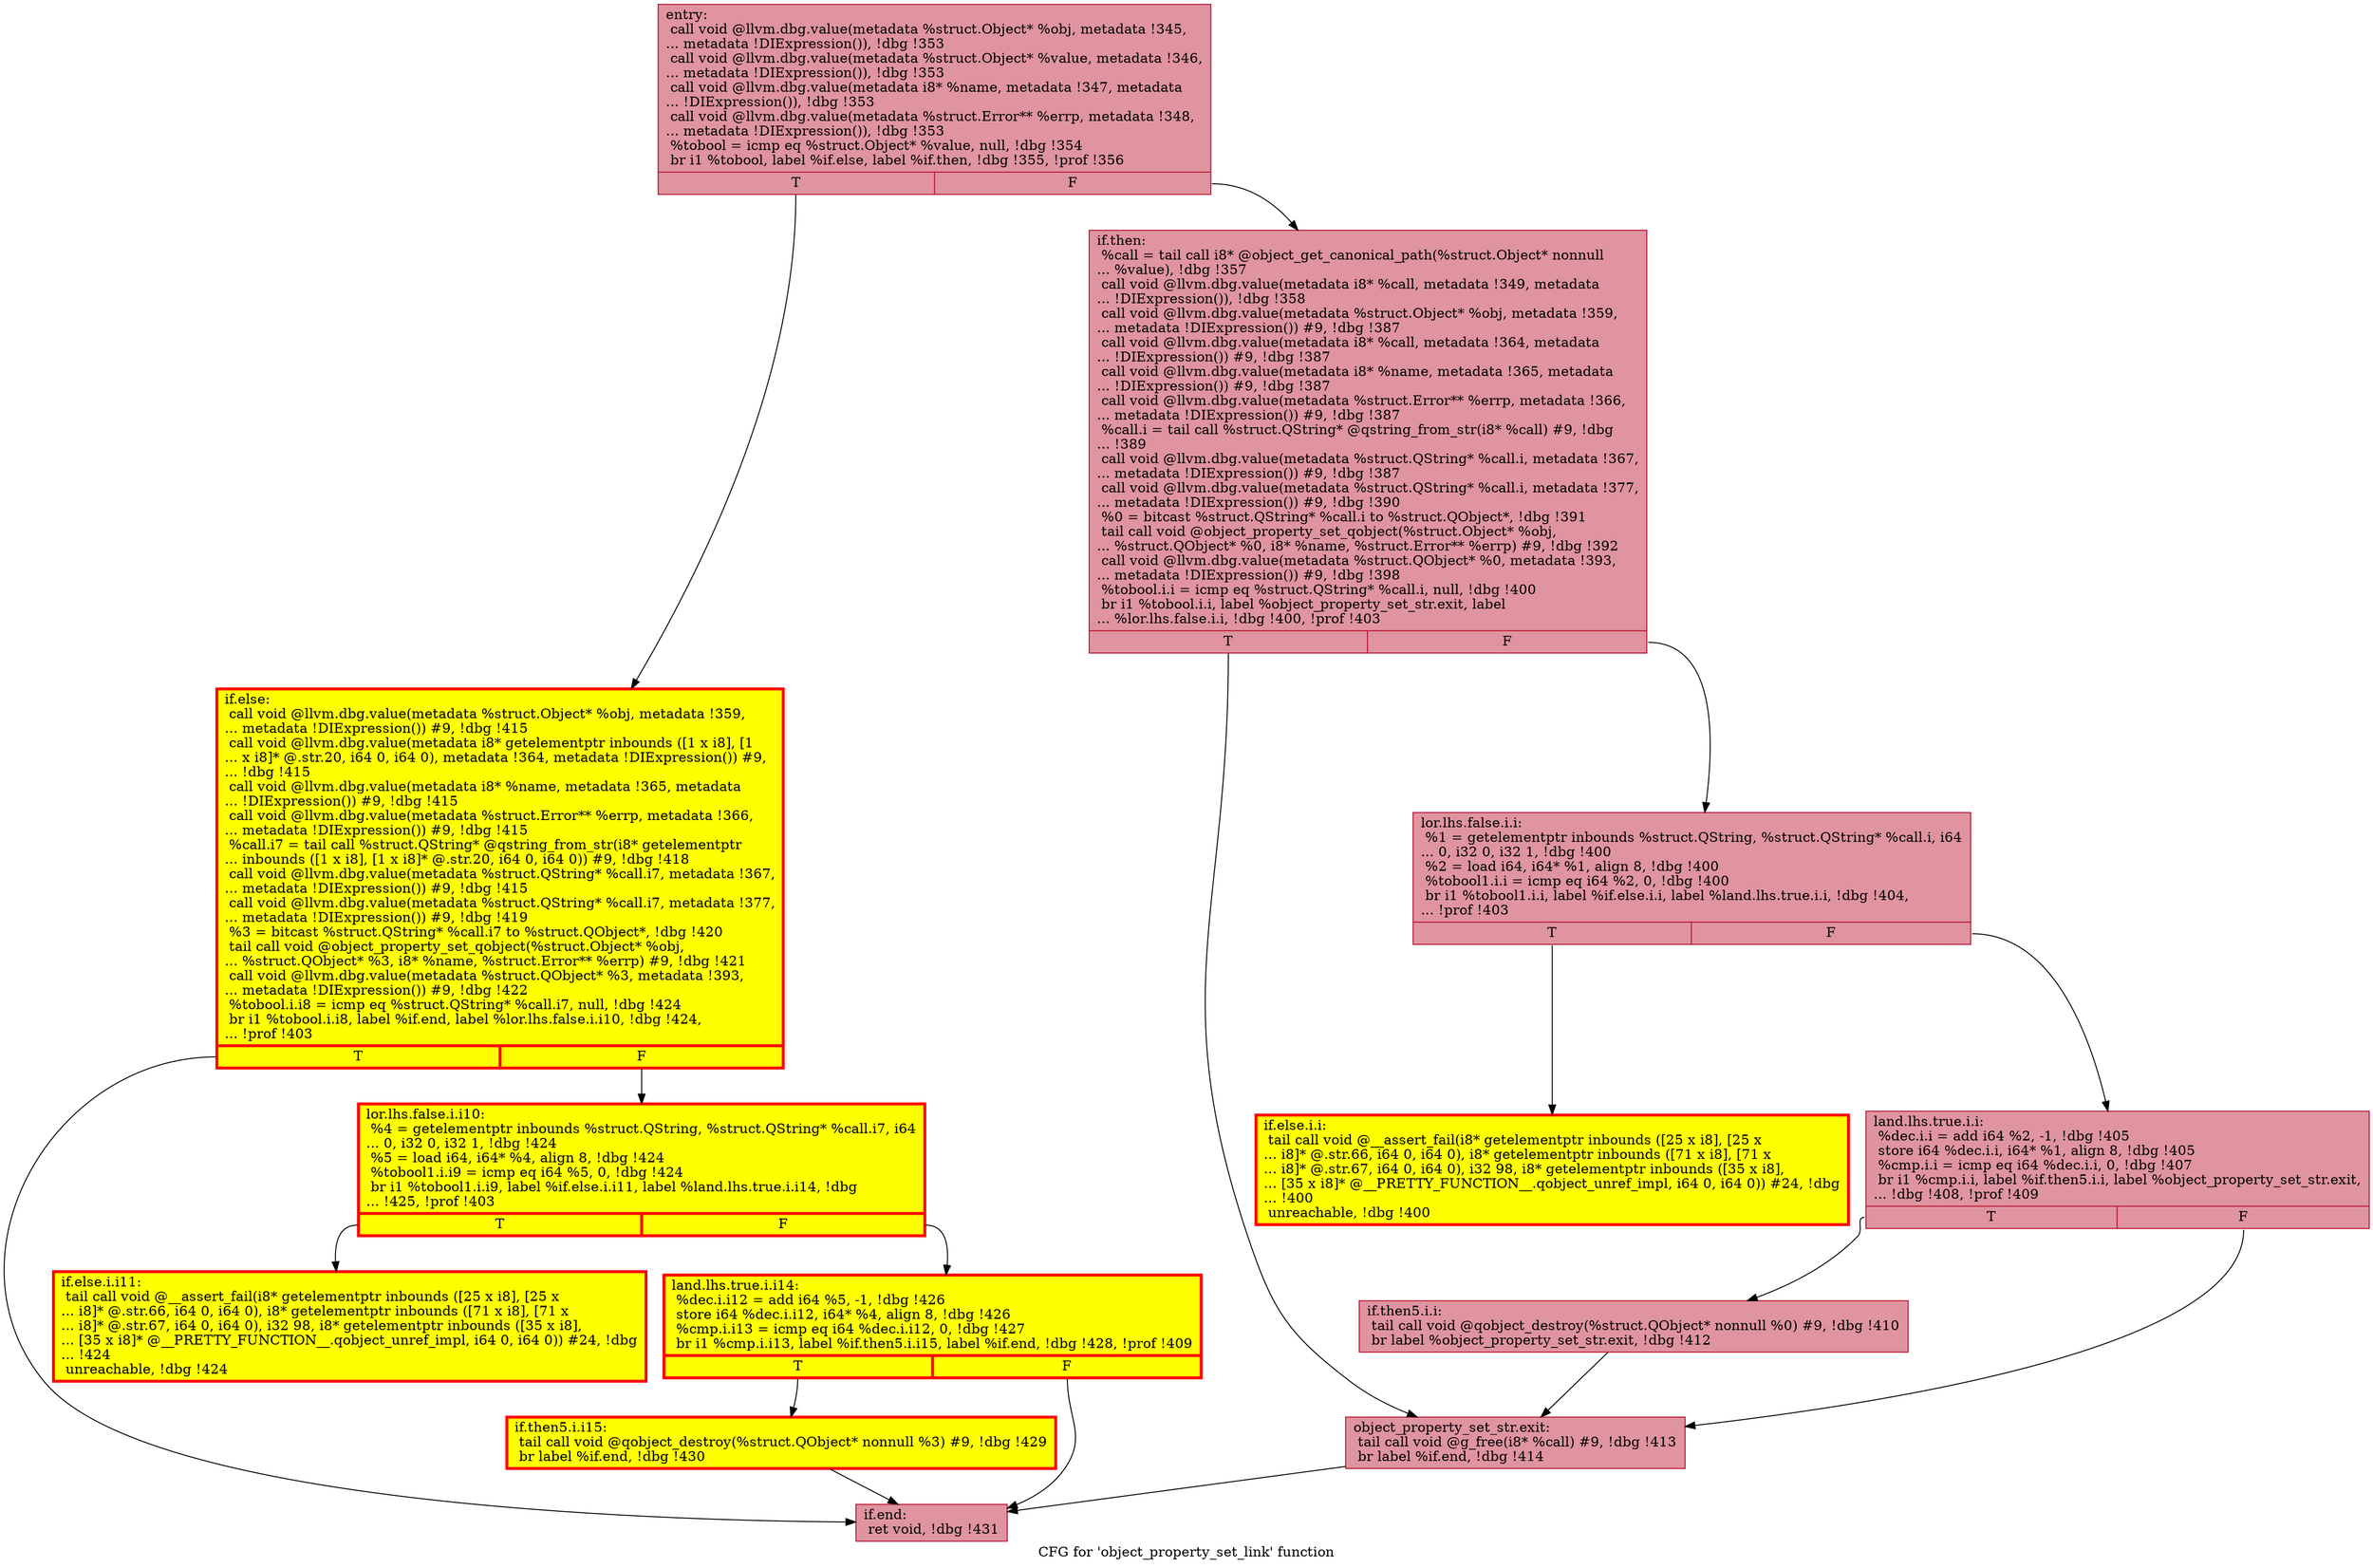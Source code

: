 digraph "CFG for 'object_property_set_link' function" {
	label="CFG for 'object_property_set_link' function";

	Node0x55ee22628280 [shape=record,color="#b70d28ff", style=filled, fillcolor="#b70d2870",label="{entry:\l  call void @llvm.dbg.value(metadata %struct.Object* %obj, metadata !345,\l... metadata !DIExpression()), !dbg !353\l  call void @llvm.dbg.value(metadata %struct.Object* %value, metadata !346,\l... metadata !DIExpression()), !dbg !353\l  call void @llvm.dbg.value(metadata i8* %name, metadata !347, metadata\l... !DIExpression()), !dbg !353\l  call void @llvm.dbg.value(metadata %struct.Error** %errp, metadata !348,\l... metadata !DIExpression()), !dbg !353\l  %tobool = icmp eq %struct.Object* %value, null, !dbg !354\l  br i1 %tobool, label %if.else, label %if.then, !dbg !355, !prof !356\l|{<s0>T|<s1>F}}"];
	Node0x55ee22628280:s0 -> Node0x55ee226342a0;
	Node0x55ee22628280:s1 -> Node0x55ee22634200;
	Node0x55ee22634200 [shape=record,color="#b70d28ff", style=filled, fillcolor="#b70d2870",label="{if.then:                                          \l  %call = tail call i8* @object_get_canonical_path(%struct.Object* nonnull\l... %value), !dbg !357\l  call void @llvm.dbg.value(metadata i8* %call, metadata !349, metadata\l... !DIExpression()), !dbg !358\l  call void @llvm.dbg.value(metadata %struct.Object* %obj, metadata !359,\l... metadata !DIExpression()) #9, !dbg !387\l  call void @llvm.dbg.value(metadata i8* %call, metadata !364, metadata\l... !DIExpression()) #9, !dbg !387\l  call void @llvm.dbg.value(metadata i8* %name, metadata !365, metadata\l... !DIExpression()) #9, !dbg !387\l  call void @llvm.dbg.value(metadata %struct.Error** %errp, metadata !366,\l... metadata !DIExpression()) #9, !dbg !387\l  %call.i = tail call %struct.QString* @qstring_from_str(i8* %call) #9, !dbg\l... !389\l  call void @llvm.dbg.value(metadata %struct.QString* %call.i, metadata !367,\l... metadata !DIExpression()) #9, !dbg !387\l  call void @llvm.dbg.value(metadata %struct.QString* %call.i, metadata !377,\l... metadata !DIExpression()) #9, !dbg !390\l  %0 = bitcast %struct.QString* %call.i to %struct.QObject*, !dbg !391\l  tail call void @object_property_set_qobject(%struct.Object* %obj,\l... %struct.QObject* %0, i8* %name, %struct.Error** %errp) #9, !dbg !392\l  call void @llvm.dbg.value(metadata %struct.QObject* %0, metadata !393,\l... metadata !DIExpression()) #9, !dbg !398\l  %tobool.i.i = icmp eq %struct.QString* %call.i, null, !dbg !400\l  br i1 %tobool.i.i, label %object_property_set_str.exit, label\l... %lor.lhs.false.i.i, !dbg !400, !prof !403\l|{<s0>T|<s1>F}}"];
	Node0x55ee22634200:s0 -> Node0x55ee22a323d0;
	Node0x55ee22634200:s1 -> Node0x55ee22a310d0;
	Node0x55ee22a310d0 [shape=record,color="#b70d28ff", style=filled, fillcolor="#b70d2870",label="{lor.lhs.false.i.i:                                \l  %1 = getelementptr inbounds %struct.QString, %struct.QString* %call.i, i64\l... 0, i32 0, i32 1, !dbg !400\l  %2 = load i64, i64* %1, align 8, !dbg !400\l  %tobool1.i.i = icmp eq i64 %2, 0, !dbg !400\l  br i1 %tobool1.i.i, label %if.else.i.i, label %land.lhs.true.i.i, !dbg !404,\l... !prof !403\l|{<s0>T|<s1>F}}"];
	Node0x55ee22a310d0:s0 -> Node0x55ee227f1e10;
	Node0x55ee22a310d0:s1 -> Node0x55ee227d23b0;
	Node0x55ee227f1e10 [shape=record,penwidth=3.0, style="filled", color="red", fillcolor="yellow",label="{if.else.i.i:                                      \l  tail call void @__assert_fail(i8* getelementptr inbounds ([25 x i8], [25 x\l... i8]* @.str.66, i64 0, i64 0), i8* getelementptr inbounds ([71 x i8], [71 x\l... i8]* @.str.67, i64 0, i64 0), i32 98, i8* getelementptr inbounds ([35 x i8],\l... [35 x i8]* @__PRETTY_FUNCTION__.qobject_unref_impl, i64 0, i64 0)) #24, !dbg\l... !400\l  unreachable, !dbg !400\l}"];
	Node0x55ee227d23b0 [shape=record,color="#b70d28ff", style=filled, fillcolor="#b70d2870",label="{land.lhs.true.i.i:                                \l  %dec.i.i = add i64 %2, -1, !dbg !405\l  store i64 %dec.i.i, i64* %1, align 8, !dbg !405\l  %cmp.i.i = icmp eq i64 %dec.i.i, 0, !dbg !407\l  br i1 %cmp.i.i, label %if.then5.i.i, label %object_property_set_str.exit,\l... !dbg !408, !prof !409\l|{<s0>T|<s1>F}}"];
	Node0x55ee227d23b0:s0 -> Node0x55ee229d91d0;
	Node0x55ee227d23b0:s1 -> Node0x55ee22a323d0;
	Node0x55ee229d91d0 [shape=record,color="#b70d28ff", style=filled, fillcolor="#b70d2870",label="{if.then5.i.i:                                     \l  tail call void @qobject_destroy(%struct.QObject* nonnull %0) #9, !dbg !410\l  br label %object_property_set_str.exit, !dbg !412\l}"];
	Node0x55ee229d91d0 -> Node0x55ee22a323d0;
	Node0x55ee22a323d0 [shape=record,color="#b70d28ff", style=filled, fillcolor="#b70d2870",label="{object_property_set_str.exit:                     \l  tail call void @g_free(i8* %call) #9, !dbg !413\l  br label %if.end, !dbg !414\l}"];
	Node0x55ee22a323d0 -> Node0x55ee22634250;
	Node0x55ee226342a0 [shape=record,penwidth=3.0, style="filled", color="red", fillcolor="yellow",label="{if.else:                                          \l  call void @llvm.dbg.value(metadata %struct.Object* %obj, metadata !359,\l... metadata !DIExpression()) #9, !dbg !415\l  call void @llvm.dbg.value(metadata i8* getelementptr inbounds ([1 x i8], [1\l... x i8]* @.str.20, i64 0, i64 0), metadata !364, metadata !DIExpression()) #9,\l... !dbg !415\l  call void @llvm.dbg.value(metadata i8* %name, metadata !365, metadata\l... !DIExpression()) #9, !dbg !415\l  call void @llvm.dbg.value(metadata %struct.Error** %errp, metadata !366,\l... metadata !DIExpression()) #9, !dbg !415\l  %call.i7 = tail call %struct.QString* @qstring_from_str(i8* getelementptr\l... inbounds ([1 x i8], [1 x i8]* @.str.20, i64 0, i64 0)) #9, !dbg !418\l  call void @llvm.dbg.value(metadata %struct.QString* %call.i7, metadata !367,\l... metadata !DIExpression()) #9, !dbg !415\l  call void @llvm.dbg.value(metadata %struct.QString* %call.i7, metadata !377,\l... metadata !DIExpression()) #9, !dbg !419\l  %3 = bitcast %struct.QString* %call.i7 to %struct.QObject*, !dbg !420\l  tail call void @object_property_set_qobject(%struct.Object* %obj,\l... %struct.QObject* %3, i8* %name, %struct.Error** %errp) #9, !dbg !421\l  call void @llvm.dbg.value(metadata %struct.QObject* %3, metadata !393,\l... metadata !DIExpression()) #9, !dbg !422\l  %tobool.i.i8 = icmp eq %struct.QString* %call.i7, null, !dbg !424\l  br i1 %tobool.i.i8, label %if.end, label %lor.lhs.false.i.i10, !dbg !424,\l... !prof !403\l|{<s0>T|<s1>F}}"];
	Node0x55ee226342a0:s0 -> Node0x55ee22634250;
	Node0x55ee226342a0:s1 -> Node0x55ee229d7b00;
	Node0x55ee229d7b00 [shape=record,penwidth=3.0, style="filled", color="red", fillcolor="yellow",label="{lor.lhs.false.i.i10:                              \l  %4 = getelementptr inbounds %struct.QString, %struct.QString* %call.i7, i64\l... 0, i32 0, i32 1, !dbg !424\l  %5 = load i64, i64* %4, align 8, !dbg !424\l  %tobool1.i.i9 = icmp eq i64 %5, 0, !dbg !424\l  br i1 %tobool1.i.i9, label %if.else.i.i11, label %land.lhs.true.i.i14, !dbg\l... !425, !prof !403\l|{<s0>T|<s1>F}}"];
	Node0x55ee229d7b00:s0 -> Node0x55ee229d8c50;
	Node0x55ee229d7b00:s1 -> Node0x55ee227d48e0;
	Node0x55ee229d8c50 [shape=record,penwidth=3.0, style="filled", color="red", fillcolor="yellow",label="{if.else.i.i11:                                    \l  tail call void @__assert_fail(i8* getelementptr inbounds ([25 x i8], [25 x\l... i8]* @.str.66, i64 0, i64 0), i8* getelementptr inbounds ([71 x i8], [71 x\l... i8]* @.str.67, i64 0, i64 0), i32 98, i8* getelementptr inbounds ([35 x i8],\l... [35 x i8]* @__PRETTY_FUNCTION__.qobject_unref_impl, i64 0, i64 0)) #24, !dbg\l... !424\l  unreachable, !dbg !424\l}"];
	Node0x55ee227d48e0 [shape=record,penwidth=3.0, style="filled", color="red", fillcolor="yellow",label="{land.lhs.true.i.i14:                              \l  %dec.i.i12 = add i64 %5, -1, !dbg !426\l  store i64 %dec.i.i12, i64* %4, align 8, !dbg !426\l  %cmp.i.i13 = icmp eq i64 %dec.i.i12, 0, !dbg !427\l  br i1 %cmp.i.i13, label %if.then5.i.i15, label %if.end, !dbg !428, !prof !409\l|{<s0>T|<s1>F}}"];
	Node0x55ee227d48e0:s0 -> Node0x55ee229d8b30;
	Node0x55ee227d48e0:s1 -> Node0x55ee22634250;
	Node0x55ee229d8b30 [shape=record,penwidth=3.0, style="filled", color="red", fillcolor="yellow",label="{if.then5.i.i15:                                   \l  tail call void @qobject_destroy(%struct.QObject* nonnull %3) #9, !dbg !429\l  br label %if.end, !dbg !430\l}"];
	Node0x55ee229d8b30 -> Node0x55ee22634250;
	Node0x55ee22634250 [shape=record,color="#b70d28ff", style=filled, fillcolor="#b70d2870",label="{if.end:                                           \l  ret void, !dbg !431\l}"];
}
